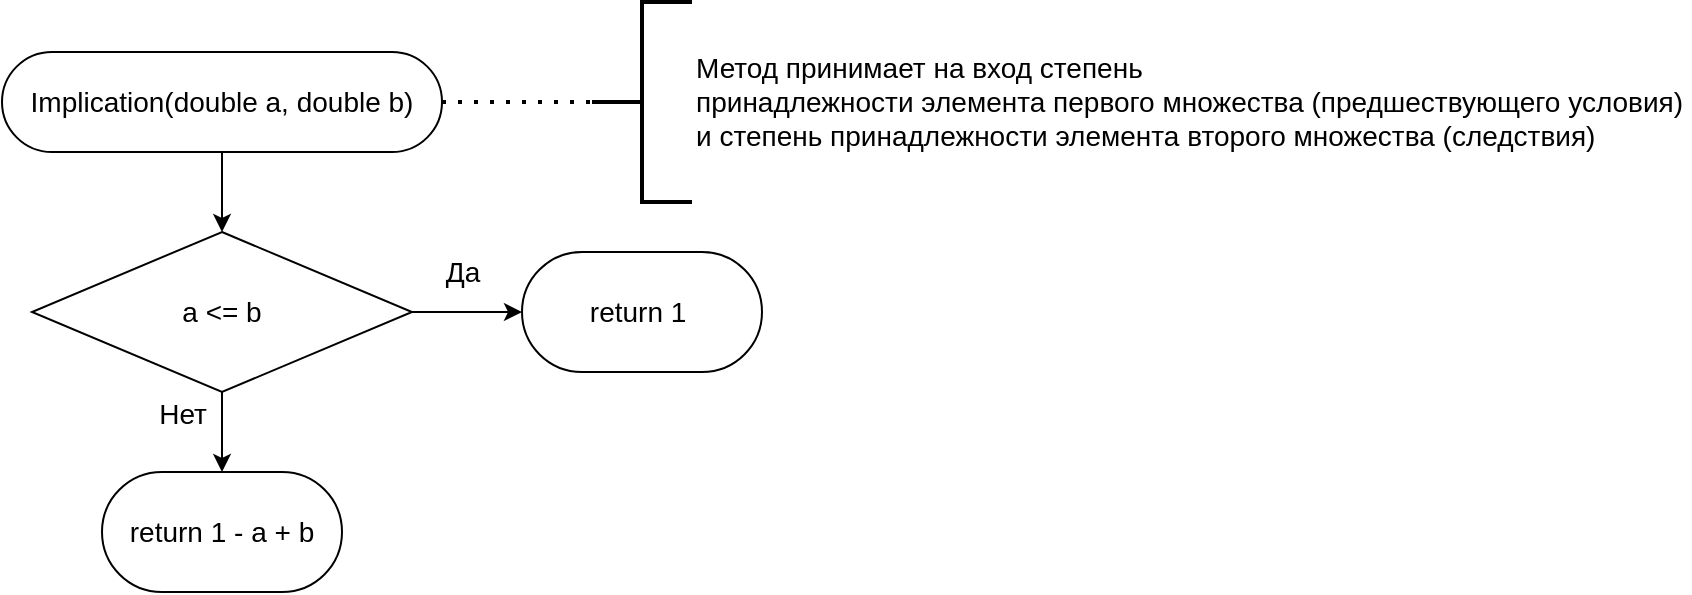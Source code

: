 <mxfile version="25.0.1">
  <diagram name="Страница — 1" id="9fDywPRnLzpljugIavI6">
    <mxGraphModel dx="875" dy="435" grid="1" gridSize="10" guides="1" tooltips="1" connect="1" arrows="1" fold="1" page="1" pageScale="1" pageWidth="827" pageHeight="1169" math="0" shadow="0">
      <root>
        <mxCell id="0" />
        <mxCell id="1" parent="0" />
        <mxCell id="OEuJvRBujgitr7y0V4c9-5" style="edgeStyle=orthogonalEdgeStyle;rounded=0;orthogonalLoop=1;jettySize=auto;html=1;exitX=0.5;exitY=1;exitDx=0;exitDy=0;entryX=0.5;entryY=0;entryDx=0;entryDy=0;" edge="1" parent="1" source="OEuJvRBujgitr7y0V4c9-1" target="OEuJvRBujgitr7y0V4c9-2">
          <mxGeometry relative="1" as="geometry" />
        </mxCell>
        <mxCell id="OEuJvRBujgitr7y0V4c9-1" value="&lt;font style=&quot;font-size: 14px;&quot;&gt;Implication(double a, double b)&lt;/font&gt;" style="rounded=1;whiteSpace=wrap;html=1;arcSize=50;" vertex="1" parent="1">
          <mxGeometry x="250" y="50" width="220" height="50" as="geometry" />
        </mxCell>
        <mxCell id="OEuJvRBujgitr7y0V4c9-6" style="edgeStyle=orthogonalEdgeStyle;rounded=0;orthogonalLoop=1;jettySize=auto;html=1;exitX=0.5;exitY=1;exitDx=0;exitDy=0;entryX=0.5;entryY=0;entryDx=0;entryDy=0;" edge="1" parent="1" source="OEuJvRBujgitr7y0V4c9-2" target="OEuJvRBujgitr7y0V4c9-3">
          <mxGeometry relative="1" as="geometry" />
        </mxCell>
        <mxCell id="OEuJvRBujgitr7y0V4c9-9" value="Нет" style="edgeLabel;html=1;align=center;verticalAlign=middle;resizable=0;points=[];fontSize=14;" vertex="1" connectable="0" parent="OEuJvRBujgitr7y0V4c9-6">
          <mxGeometry x="-0.46" y="2" relative="1" as="geometry">
            <mxPoint x="-22" as="offset" />
          </mxGeometry>
        </mxCell>
        <mxCell id="OEuJvRBujgitr7y0V4c9-7" style="edgeStyle=orthogonalEdgeStyle;rounded=0;orthogonalLoop=1;jettySize=auto;html=1;exitX=1;exitY=0.5;exitDx=0;exitDy=0;entryX=0;entryY=0.5;entryDx=0;entryDy=0;strokeWidth=1;fontSize=14;" edge="1" parent="1" source="OEuJvRBujgitr7y0V4c9-2" target="OEuJvRBujgitr7y0V4c9-4">
          <mxGeometry relative="1" as="geometry" />
        </mxCell>
        <mxCell id="OEuJvRBujgitr7y0V4c9-8" value="Да" style="edgeLabel;html=1;align=center;verticalAlign=middle;resizable=0;points=[];fontSize=14;" vertex="1" connectable="0" parent="OEuJvRBujgitr7y0V4c9-7">
          <mxGeometry x="-0.28" y="-4" relative="1" as="geometry">
            <mxPoint x="5" y="-24" as="offset" />
          </mxGeometry>
        </mxCell>
        <mxCell id="OEuJvRBujgitr7y0V4c9-2" value="&lt;font style=&quot;font-size: 14px;&quot;&gt;a &amp;lt;= b&lt;/font&gt;" style="rhombus;whiteSpace=wrap;html=1;" vertex="1" parent="1">
          <mxGeometry x="265" y="140" width="190" height="80" as="geometry" />
        </mxCell>
        <mxCell id="OEuJvRBujgitr7y0V4c9-3" value="&lt;font style=&quot;font-size: 14px;&quot;&gt;return 1 - a + b&lt;/font&gt;" style="rounded=1;whiteSpace=wrap;html=1;arcSize=50;" vertex="1" parent="1">
          <mxGeometry x="300" y="260" width="120" height="60" as="geometry" />
        </mxCell>
        <mxCell id="OEuJvRBujgitr7y0V4c9-4" value="&lt;font style=&quot;font-size: 14px;&quot;&gt;return 1&amp;nbsp;&lt;/font&gt;" style="rounded=1;whiteSpace=wrap;html=1;arcSize=50;" vertex="1" parent="1">
          <mxGeometry x="510" y="150" width="120" height="60" as="geometry" />
        </mxCell>
        <mxCell id="OEuJvRBujgitr7y0V4c9-10" value="&lt;font style=&quot;font-size: 14px;&quot;&gt;Метод принимает на вход степень&amp;nbsp;&lt;/font&gt;&lt;div&gt;&lt;font style=&quot;font-size: 14px;&quot;&gt;принадлежности элемента первого множества (предшествующего условия)&amp;nbsp;&lt;/font&gt;&lt;/div&gt;&lt;div&gt;&lt;font style=&quot;font-size: 14px;&quot;&gt;и&amp;nbsp;степень принадлежности элемента второго множества (следствия)&lt;/font&gt;&lt;/div&gt;" style="strokeWidth=2;html=1;shape=mxgraph.flowchart.annotation_2;align=left;labelPosition=right;pointerEvents=1;" vertex="1" parent="1">
          <mxGeometry x="545" y="25" width="50" height="100" as="geometry" />
        </mxCell>
        <mxCell id="OEuJvRBujgitr7y0V4c9-13" value="" style="endArrow=none;dashed=1;html=1;dashPattern=1 3;strokeWidth=2;rounded=0;entryX=0;entryY=0.5;entryDx=0;entryDy=0;entryPerimeter=0;exitX=1;exitY=0.5;exitDx=0;exitDy=0;" edge="1" parent="1" source="OEuJvRBujgitr7y0V4c9-1" target="OEuJvRBujgitr7y0V4c9-10">
          <mxGeometry width="50" height="50" relative="1" as="geometry">
            <mxPoint x="460" y="130" as="sourcePoint" />
            <mxPoint x="510" y="80" as="targetPoint" />
          </mxGeometry>
        </mxCell>
      </root>
    </mxGraphModel>
  </diagram>
</mxfile>
